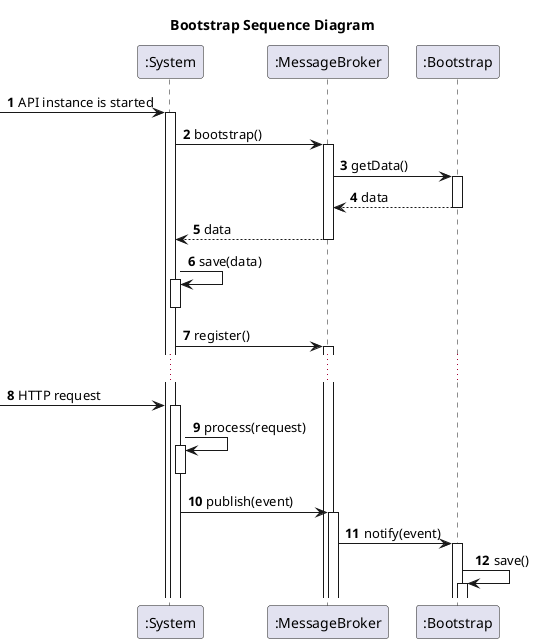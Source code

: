 @startuml
'https://plantuml.com/sequence-diagram

title Bootstrap Sequence Diagram


autoactivate on
autonumber

participant ":System" as System
participant ":MessageBroker" as MB
participant ":Bootstrap" as Bootstrap


-> System: API instance is started
System -> MB: bootstrap()
MB -> Bootstrap: getData()
Bootstrap --> MB: data
MB --> System: data
System -> System: save(data)
deactivate System
System -> MB: register()


...

-> System: HTTP request
System -> System: process(request)
deactivate System
System -> MB: publish(event)
MB -> Bootstrap: notify(event)
Bootstrap -> Bootstrap: save()


@enduml